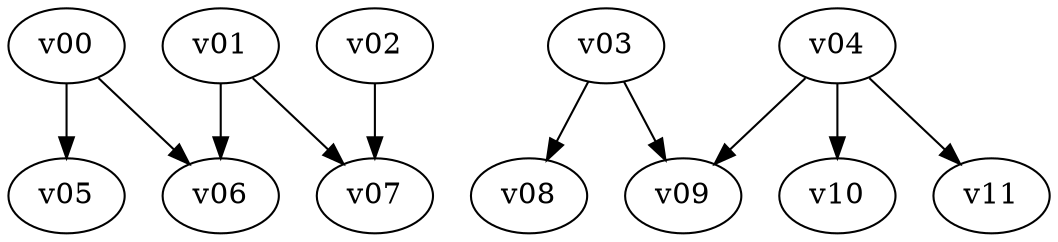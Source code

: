 digraph TestVertices {
v00 -> v05
v00 -> v06
v01 -> v06
v01 -> v07
v02 -> v07
v03 -> v08
v03 -> v09
v04 -> v09
v04 -> v10
v04 -> v11
}
